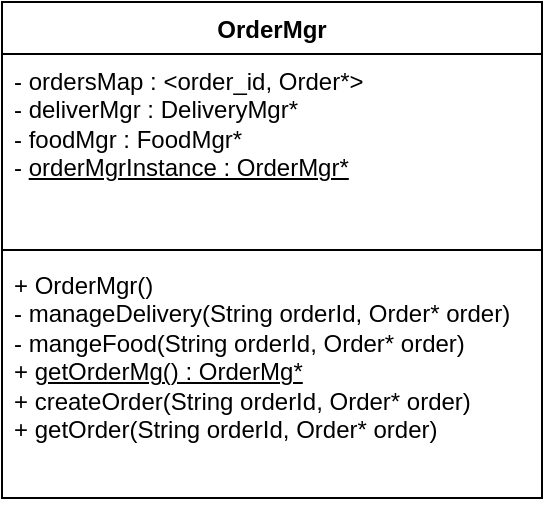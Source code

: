 <mxfile version="24.3.0" type="github">
  <diagram id="C5RBs43oDa-KdzZeNtuy" name="Page-1">
    <mxGraphModel dx="1432" dy="682" grid="1" gridSize="10" guides="1" tooltips="1" connect="1" arrows="1" fold="1" page="1" pageScale="1" pageWidth="827" pageHeight="1169" math="0" shadow="0">
      <root>
        <mxCell id="WIyWlLk6GJQsqaUBKTNV-0" />
        <mxCell id="WIyWlLk6GJQsqaUBKTNV-1" parent="WIyWlLk6GJQsqaUBKTNV-0" />
        <mxCell id="DL4nsBVzCyI4VSnAJoLp-0" value="OrderMgr&lt;div&gt;&lt;br&gt;&lt;/div&gt;" style="swimlane;fontStyle=1;align=center;verticalAlign=top;childLayout=stackLayout;horizontal=1;startSize=26;horizontalStack=0;resizeParent=1;resizeParentMax=0;resizeLast=0;collapsible=1;marginBottom=0;whiteSpace=wrap;html=1;" vertex="1" parent="WIyWlLk6GJQsqaUBKTNV-1">
          <mxGeometry x="50" y="150" width="270" height="248" as="geometry" />
        </mxCell>
        <mxCell id="DL4nsBVzCyI4VSnAJoLp-1" value="- ordersMap : &amp;lt;order_id, Order*&amp;gt;&lt;div&gt;- deliverMgr : DeliveryMgr*&amp;nbsp;&lt;/div&gt;&lt;div&gt;- foodMgr : FoodMgr*&lt;/div&gt;&lt;div&gt;-&amp;nbsp;&lt;span style=&quot;background-color: initial;&quot;&gt;&lt;u&gt;orderMgrInstance : OrderMgr*&lt;/u&gt;&lt;/span&gt;&lt;/div&gt;&lt;div&gt;&lt;br&gt;&lt;/div&gt;" style="text;strokeColor=none;fillColor=none;align=left;verticalAlign=top;spacingLeft=4;spacingRight=4;overflow=hidden;rotatable=0;points=[[0,0.5],[1,0.5]];portConstraint=eastwest;whiteSpace=wrap;html=1;" vertex="1" parent="DL4nsBVzCyI4VSnAJoLp-0">
          <mxGeometry y="26" width="270" height="94" as="geometry" />
        </mxCell>
        <mxCell id="DL4nsBVzCyI4VSnAJoLp-2" value="" style="line;strokeWidth=1;fillColor=none;align=left;verticalAlign=middle;spacingTop=-1;spacingLeft=3;spacingRight=3;rotatable=0;labelPosition=right;points=[];portConstraint=eastwest;strokeColor=inherit;" vertex="1" parent="DL4nsBVzCyI4VSnAJoLp-0">
          <mxGeometry y="120" width="270" height="8" as="geometry" />
        </mxCell>
        <mxCell id="DL4nsBVzCyI4VSnAJoLp-3" value="+ OrderMgr()&lt;div&gt;- manageDelivery(String orderId, Order* order)&lt;/div&gt;&lt;div&gt;- mangeFood(String orderId, Order* order)&lt;/div&gt;&lt;div&gt;+ &lt;u&gt;getOrderMg() : OrderMg*&lt;/u&gt;&lt;/div&gt;&lt;div&gt;+ createOrder(String orderId, Order* order)&lt;/div&gt;&lt;div&gt;+ getOrder(String orderId, Order* order)&amp;nbsp;&lt;/div&gt;" style="text;strokeColor=none;fillColor=none;align=left;verticalAlign=top;spacingLeft=4;spacingRight=4;overflow=hidden;rotatable=0;points=[[0,0.5],[1,0.5]];portConstraint=eastwest;whiteSpace=wrap;html=1;" vertex="1" parent="DL4nsBVzCyI4VSnAJoLp-0">
          <mxGeometry y="128" width="270" height="120" as="geometry" />
        </mxCell>
      </root>
    </mxGraphModel>
  </diagram>
</mxfile>
